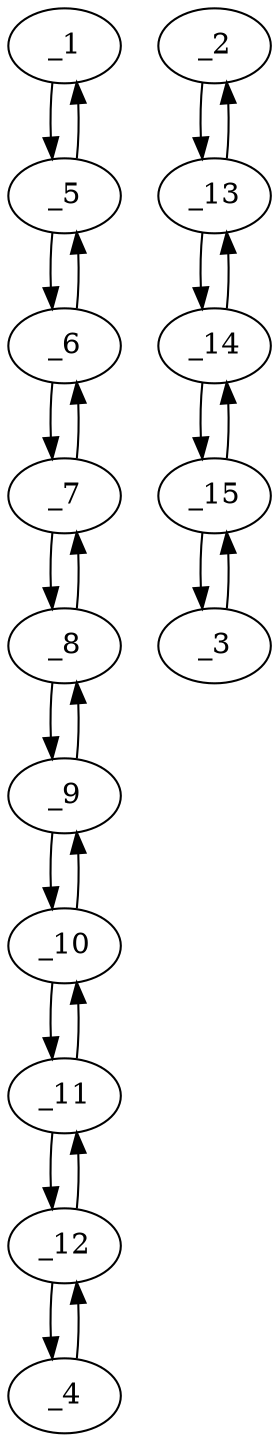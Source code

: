 digraph s1721_09 {
	_1	 [x="158.000000",
		y="124.000000"];
	_5	 [x="176.000000",
		y="120.000000"];
	_1 -> _5	 [angle="-0.218669",
		orient="-0.216930"];
	_2	 [x="123.000000",
		y="155.000000"];
	_13	 [x="125.000000",
		y="139.000000"];
	_2 -> _13	 [angle="-1.446441",
		orient="-0.992278"];
	_3	 [x="89.000000",
		y="172.000000"];
	_15	 [x="98.000000",
		y="157.000000"];
	_3 -> _15	 [angle="-1.030377",
		orient="-0.857493"];
	_4	 [x="176.000000",
		y="215.000000"];
	_12	 [x="180.000000",
		y="199.000000"];
	_4 -> _12	 [angle="-1.325818",
		orient="-0.970143"];
	_5 -> _1	 [angle="2.922924",
		orient="0.216930"];
	_6	 [x="195.000000",
		y="123.000000"];
	_5 -> _6	 [angle="0.156602",
		orient="0.155963"];
	_6 -> _5	 [angle="-2.984991",
		orient="-0.155963"];
	_7	 [x="208.000000",
		y="132.000000"];
	_6 -> _7	 [angle="0.605545",
		orient="0.569210"];
	_7 -> _6	 [angle="-2.536048",
		orient="-0.569210"];
	_8	 [x="212.000000",
		y="146.000000"];
	_7 -> _8	 [angle="1.292497",
		orient="0.961524"];
	_8 -> _7	 [angle="-1.849096",
		orient="-0.961524"];
	_9	 [x="202.000000",
		y="157.000000"];
	_8 -> _9	 [angle="2.308611",
		orient="0.739940"];
	_9 -> _8	 [angle="-0.832981",
		orient="-0.739940"];
	_10	 [x="190.000000",
		y="167.000000"];
	_9 -> _10	 [angle="2.446854",
		orient="0.640184"];
	_10 -> _9	 [angle="-0.694738",
		orient="-0.640184"];
	_11	 [x="187.000000",
		y="184.000000"];
	_10 -> _11	 [angle="1.745469",
		orient="0.984784"];
	_11 -> _10	 [angle="-1.396124",
		orient="-0.984784"];
	_11 -> _12	 [angle="2.007423",
		orient="0.906183"];
	_12 -> _4	 [angle="1.815775",
		orient="0.970143"];
	_12 -> _11	 [angle="-1.134169",
		orient="-0.906183"];
	_13 -> _2	 [angle="1.695151",
		orient="0.992278"];
	_14	 [x="110.000000",
		y="146.000000"];
	_13 -> _14	 [angle="2.704965",
		orient="0.422885"];
	_14 -> _13	 [angle="-0.436627",
		orient="-0.422885"];
	_14 -> _15	 [angle="2.399645",
		orient="0.675725"];
	_15 -> _3	 [angle="2.111216",
		orient="0.857493"];
	_15 -> _14	 [angle="-0.741947",
		orient="-0.675725"];
}
